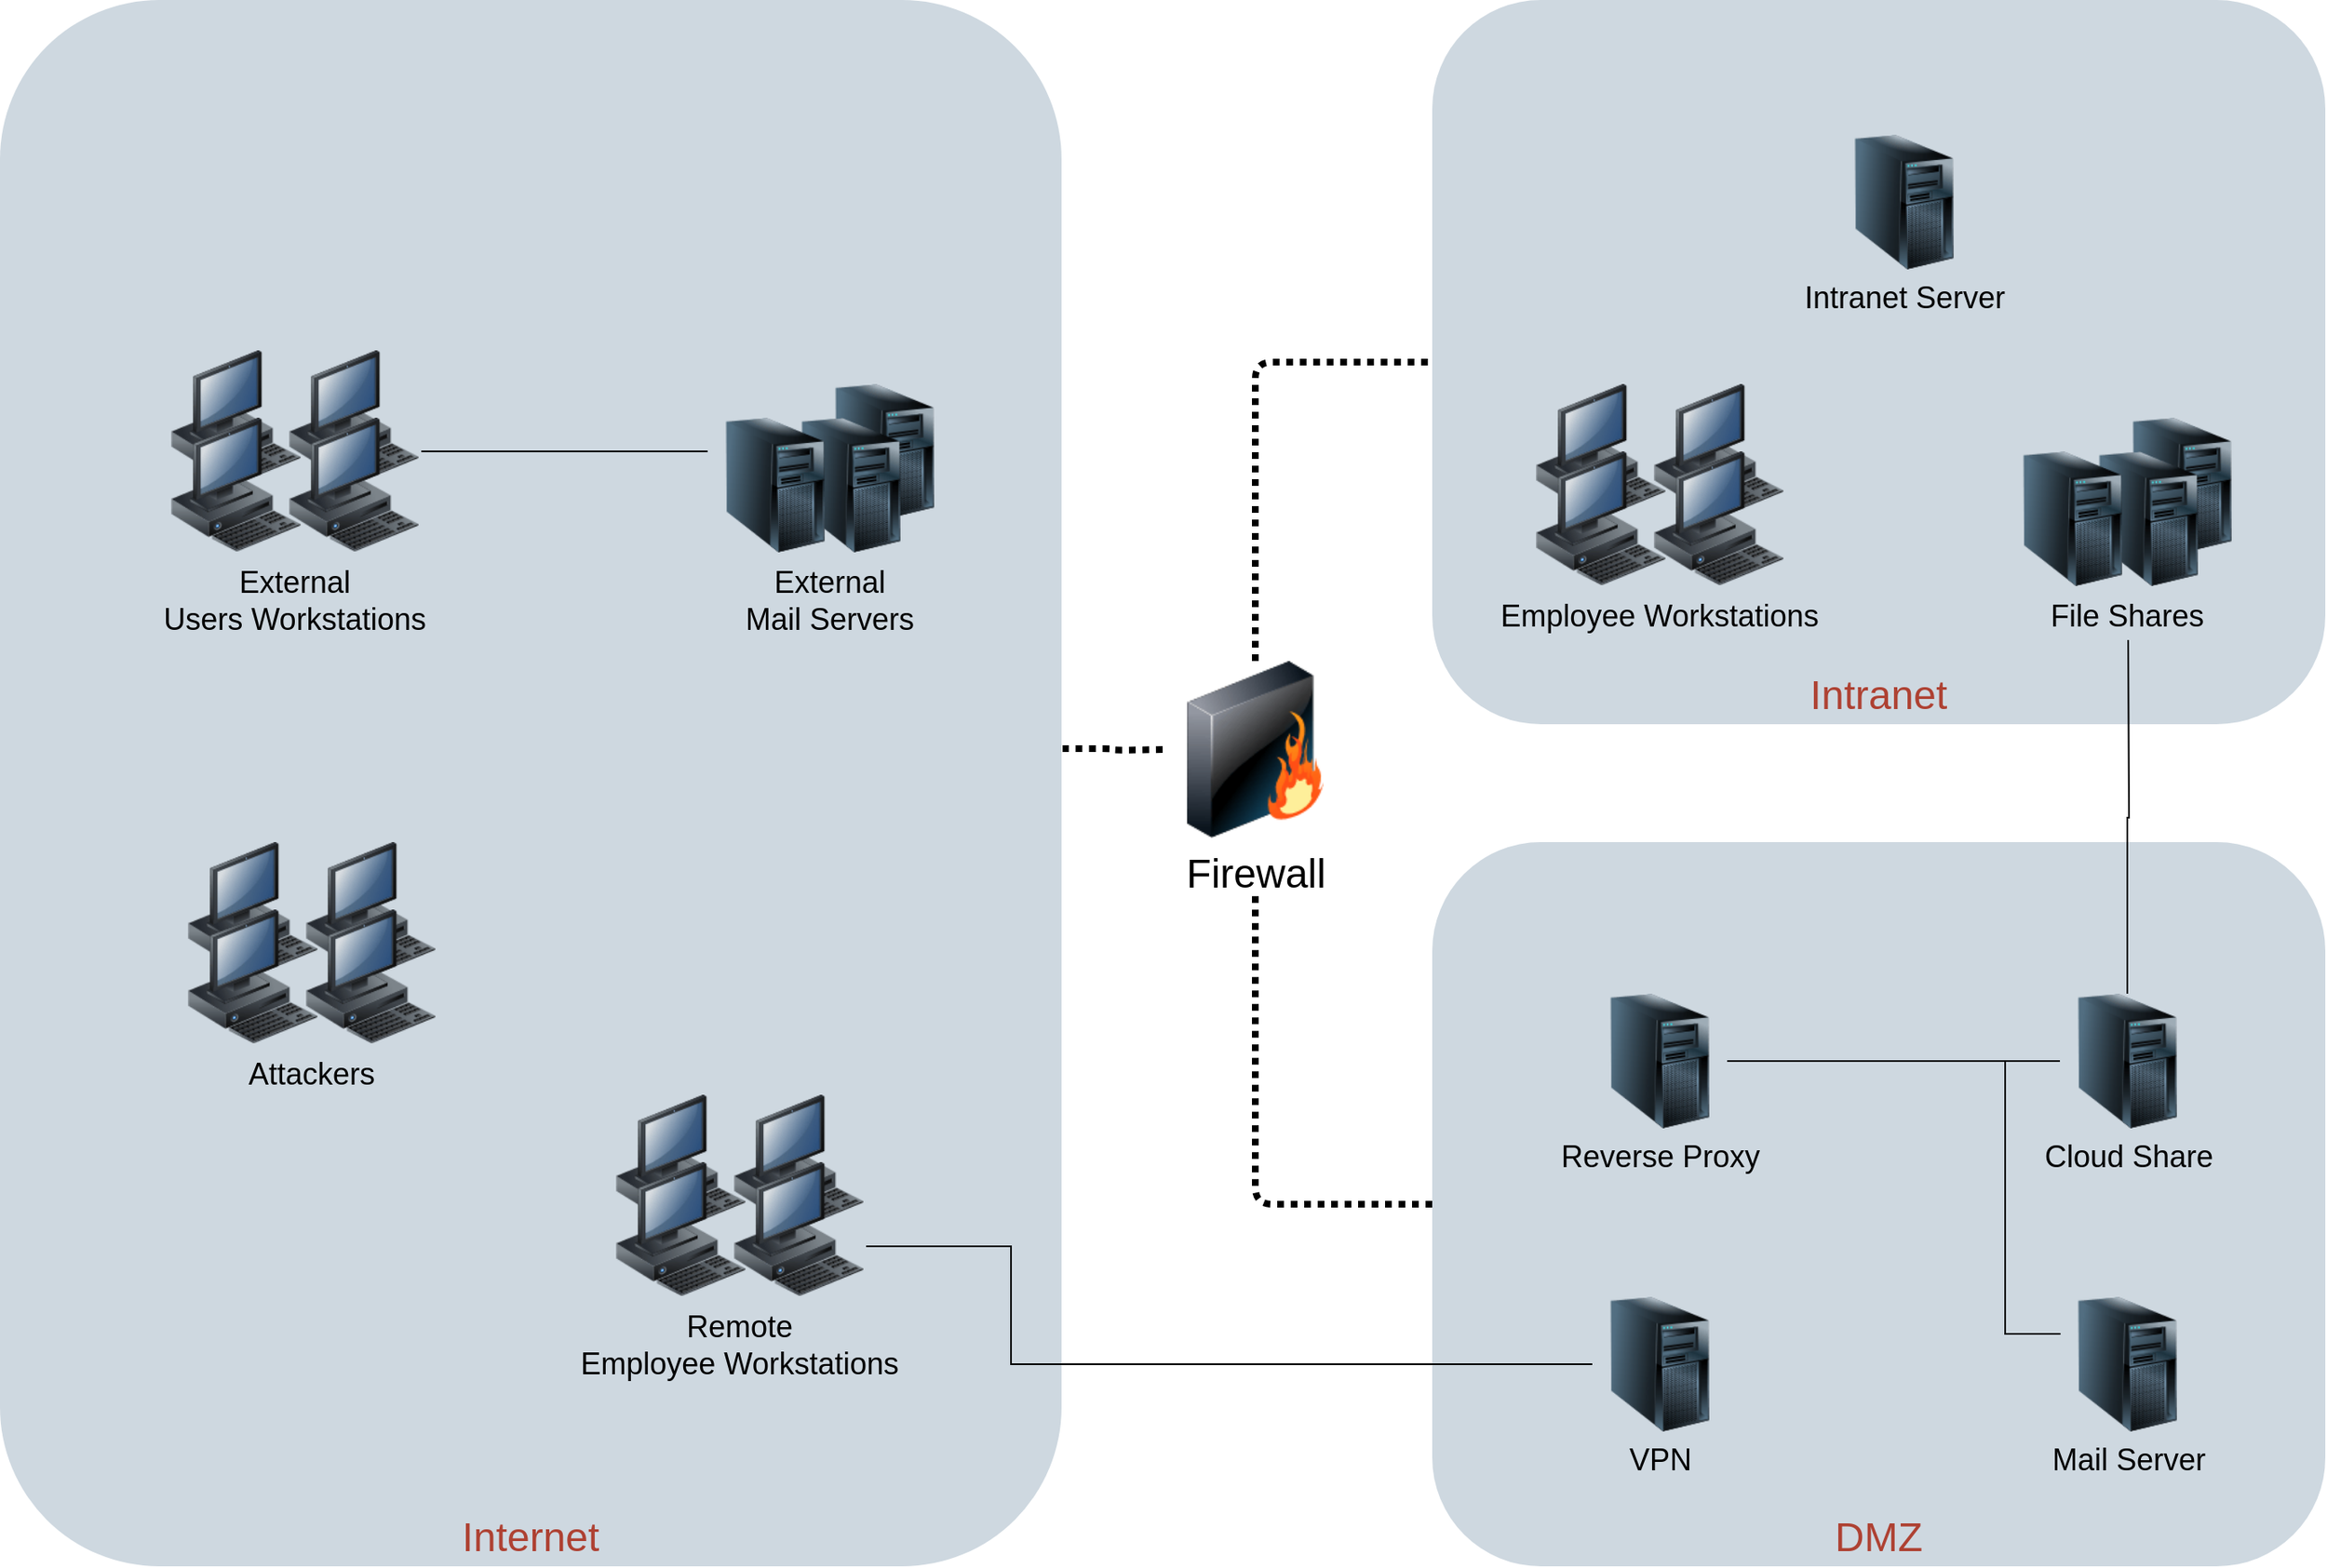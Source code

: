 <mxfile version="14.4.8" type="device"><diagram id="a45cf8ec-cd66-6f27-3ac3-be6e809c9e4a" name="Page-1"><mxGraphModel dx="1413" dy="732" grid="1" gridSize="18" guides="1" tooltips="1" connect="1" arrows="1" fold="1" page="1" pageScale="1" pageWidth="827" pageHeight="1169" background="#ffffff" math="0" shadow="0"><root><mxCell id="0"/><mxCell id="1" parent="0"/><mxCell id="o4shEnJ2pu0VKD7Kqvv9-223" value="DMZ" style="rounded=1;whiteSpace=wrap;html=1;shadow=0;strokeColor=none;fillColor=#BAC8D3;gradientColor=none;fontSize=24;fontColor=#AE4132;verticalAlign=bottom;fontStyle=0;opacity=70;strokeWidth=3;" parent="1" vertex="1"><mxGeometry x="870" y="520" width="530" height="430" as="geometry"/></mxCell><mxCell id="o4shEnJ2pu0VKD7Kqvv9-173" value="Intranet" style="rounded=1;whiteSpace=wrap;html=1;shadow=0;strokeColor=none;fillColor=#BAC8D3;gradientColor=none;fontSize=24;fontColor=#AE4132;verticalAlign=bottom;fontStyle=0;opacity=70;strokeWidth=3;" parent="1" vertex="1"><mxGeometry x="870" y="20" width="530" height="430" as="geometry"/></mxCell><mxCell id="16" value="Internet" style="rounded=1;whiteSpace=wrap;html=1;shadow=0;strokeColor=none;fillColor=#BAC8D3;gradientColor=none;fontSize=24;fontColor=#AE4132;verticalAlign=bottom;fontStyle=0;opacity=70;strokeWidth=3;" parent="1" vertex="1"><mxGeometry x="20" y="20" width="630" height="930" as="geometry"/></mxCell><mxCell id="171" style="edgeStyle=orthogonalEdgeStyle;rounded=0;jumpStyle=none;html=1;exitX=0;exitY=0.5;entryX=0;entryY=0.5;shadow=0;labelBackgroundColor=none;startArrow=none;startFill=0;endArrow=classic;endFill=1;endSize=6;jettySize=auto;orthogonalLoop=1;strokeColor=#23445D;strokeWidth=2;fillColor=#F08705;fontFamily=Helvetica;fontSize=14;fontColor=#F08705;align=left;fontStyle=0" parent="1" edge="1"><mxGeometry relative="1" as="geometry"><mxPoint x="190" y="30.5" as="sourcePoint"/><mxPoint x="190" y="30.5" as="targetPoint"/></mxGeometry></mxCell><mxCell id="o4shEnJ2pu0VKD7Kqvv9-219" style="edgeStyle=orthogonalEdgeStyle;rounded=0;orthogonalLoop=1;jettySize=auto;html=1;startArrow=none;startFill=0;strokeWidth=1;fontSize=24;endArrow=none;endFill=0;" parent="1" source="o4shEnJ2pu0VKD7Kqvv9-175" target="o4shEnJ2pu0VKD7Kqvv9-177" edge="1"><mxGeometry relative="1" as="geometry"/></mxCell><mxCell id="o4shEnJ2pu0VKD7Kqvv9-220" style="edgeStyle=orthogonalEdgeStyle;rounded=0;orthogonalLoop=1;jettySize=auto;html=1;startArrow=none;startFill=0;strokeWidth=1;fontSize=24;endArrow=none;endFill=0;entryX=0.004;entryY=0.275;entryDx=0;entryDy=0;entryPerimeter=0;" parent="1" source="o4shEnJ2pu0VKD7Kqvv9-175" target="o4shEnJ2pu0VKD7Kqvv9-179" edge="1"><mxGeometry relative="1" as="geometry"><Array as="points"><mxPoint x="1210" y="650"/><mxPoint x="1210" y="812"/></Array></mxGeometry></mxCell><mxCell id="o4shEnJ2pu0VKD7Kqvv9-175" value="Reverse Proxy" style="image;image=img/lib/clip_art/computers/Server_Tower_128x128.png;labelBackgroundColor=none;fontSize=18;html=1;verticalAlign=top;horizontal=1;align=center;spacing=2;spacingRight=0;" parent="1" vertex="1"><mxGeometry x="965" y="610" width="80" height="80" as="geometry"/></mxCell><mxCell id="o4shEnJ2pu0VKD7Kqvv9-218" style="edgeStyle=orthogonalEdgeStyle;rounded=0;orthogonalLoop=1;jettySize=auto;html=1;strokeWidth=1;fontSize=24;startArrow=none;startFill=0;endArrow=none;endFill=0;exitX=0.5;exitY=0;exitDx=0;exitDy=0;" parent="1" source="o4shEnJ2pu0VKD7Kqvv9-177" edge="1"><mxGeometry relative="1" as="geometry"><mxPoint x="1283" y="400" as="targetPoint"/><Array as="points"/></mxGeometry></mxCell><mxCell id="o4shEnJ2pu0VKD7Kqvv9-177" value="Cloud Share" style="image;image=img/lib/clip_art/computers/Server_Tower_128x128.png;labelBackgroundColor=none;fontSize=18;html=1;verticalAlign=top;horizontal=1;align=center;spacing=2;spacingRight=0;" parent="1" vertex="1"><mxGeometry x="1242.5" y="610" width="80" height="80" as="geometry"/></mxCell><mxCell id="o4shEnJ2pu0VKD7Kqvv9-178" value="VPN" style="image;image=img/lib/clip_art/computers/Server_Tower_128x128.png;labelBackgroundColor=none;fontSize=18;html=1;verticalAlign=top;horizontal=1;align=center;spacing=2;spacingRight=0;" parent="1" vertex="1"><mxGeometry x="965" y="790" width="80" height="80" as="geometry"/></mxCell><mxCell id="o4shEnJ2pu0VKD7Kqvv9-179" value="Mail Server" style="image;image=img/lib/clip_art/computers/Server_Tower_128x128.png;labelBackgroundColor=none;fontSize=18;html=1;verticalAlign=top;horizontal=1;align=center;spacing=2;spacingRight=0;" parent="1" vertex="1"><mxGeometry x="1242.5" y="790" width="80" height="80" as="geometry"/></mxCell><mxCell id="o4shEnJ2pu0VKD7Kqvv9-180" value="Intranet Server" style="image;image=img/lib/clip_art/computers/Server_Tower_128x128.png;labelBackgroundColor=none;fontSize=18;html=1;verticalAlign=top;horizontal=1;align=center;spacing=2;spacingRight=0;" parent="1" vertex="1"><mxGeometry x="1110" y="100" width="80" height="80" as="geometry"/></mxCell><mxCell id="o4shEnJ2pu0VKD7Kqvv9-184" value="File Shares" style="group;labelPosition=center;verticalLabelPosition=bottom;align=center;verticalAlign=top;fontSize=18;" parent="1" vertex="1" connectable="0"><mxGeometry x="1210" y="268" width="145" height="100" as="geometry"/></mxCell><mxCell id="o4shEnJ2pu0VKD7Kqvv9-183" value="" style="image;html=1;image=img/lib/clip_art/computers/Server_Tower_128x128.png;labelBackgroundColor=none;" parent="o4shEnJ2pu0VKD7Kqvv9-184" vertex="1"><mxGeometry x="65" width="80" height="80" as="geometry"/></mxCell><mxCell id="o4shEnJ2pu0VKD7Kqvv9-182" value="" style="image;html=1;image=img/lib/clip_art/computers/Server_Tower_128x128.png;labelBackgroundColor=none;" parent="o4shEnJ2pu0VKD7Kqvv9-184" vertex="1"><mxGeometry x="45" y="20" width="80" height="80" as="geometry"/></mxCell><mxCell id="o4shEnJ2pu0VKD7Kqvv9-181" value="" style="image;html=1;image=img/lib/clip_art/computers/Server_Tower_128x128.png;labelBackgroundColor=none;" parent="o4shEnJ2pu0VKD7Kqvv9-184" vertex="1"><mxGeometry y="20" width="80" height="80" as="geometry"/></mxCell><mxCell id="o4shEnJ2pu0VKD7Kqvv9-189" value="Employee Workstations" style="group;fontSize=18;labelPosition=center;verticalLabelPosition=bottom;align=center;verticalAlign=top;" parent="1" vertex="1" connectable="0"><mxGeometry x="930" y="248" width="150" height="120" as="geometry"/></mxCell><mxCell id="o4shEnJ2pu0VKD7Kqvv9-185" value="" style="image;html=1;image=img/lib/clip_art/computers/Workstation_128x128.png;labelBackgroundColor=none;fontSize=18;" parent="o4shEnJ2pu0VKD7Kqvv9-189" vertex="1"><mxGeometry width="80" height="80" as="geometry"/></mxCell><mxCell id="o4shEnJ2pu0VKD7Kqvv9-186" value="" style="image;html=1;image=img/lib/clip_art/computers/Workstation_128x128.png;labelBackgroundColor=none;fontSize=18;" parent="o4shEnJ2pu0VKD7Kqvv9-189" vertex="1"><mxGeometry x="70" width="80" height="80" as="geometry"/></mxCell><mxCell id="o4shEnJ2pu0VKD7Kqvv9-187" value="" style="image;html=1;image=img/lib/clip_art/computers/Workstation_128x128.png;labelBackgroundColor=none;fontSize=18;" parent="o4shEnJ2pu0VKD7Kqvv9-189" vertex="1"><mxGeometry y="40" width="80" height="80" as="geometry"/></mxCell><mxCell id="o4shEnJ2pu0VKD7Kqvv9-188" value="" style="image;html=1;image=img/lib/clip_art/computers/Workstation_128x128.png;labelBackgroundColor=none;fontSize=18;" parent="o4shEnJ2pu0VKD7Kqvv9-189" vertex="1"><mxGeometry x="70" y="40" width="80" height="80" as="geometry"/></mxCell><mxCell id="o4shEnJ2pu0VKD7Kqvv9-190" value="Remote&#10;Employee Workstations" style="group;fontSize=18;labelPosition=center;verticalLabelPosition=bottom;align=center;verticalAlign=top;" parent="1" vertex="1" connectable="0"><mxGeometry x="384" y="670" width="150" height="120" as="geometry"/></mxCell><mxCell id="o4shEnJ2pu0VKD7Kqvv9-191" value="" style="image;html=1;image=img/lib/clip_art/computers/Workstation_128x128.png;labelBackgroundColor=none;fontSize=18;" parent="o4shEnJ2pu0VKD7Kqvv9-190" vertex="1"><mxGeometry width="80" height="80" as="geometry"/></mxCell><mxCell id="o4shEnJ2pu0VKD7Kqvv9-192" value="" style="image;html=1;image=img/lib/clip_art/computers/Workstation_128x128.png;labelBackgroundColor=none;fontSize=18;" parent="o4shEnJ2pu0VKD7Kqvv9-190" vertex="1"><mxGeometry x="70" width="80" height="80" as="geometry"/></mxCell><mxCell id="o4shEnJ2pu0VKD7Kqvv9-193" value="" style="image;html=1;image=img/lib/clip_art/computers/Workstation_128x128.png;labelBackgroundColor=none;fontSize=18;" parent="o4shEnJ2pu0VKD7Kqvv9-190" vertex="1"><mxGeometry y="40" width="80" height="80" as="geometry"/></mxCell><mxCell id="o4shEnJ2pu0VKD7Kqvv9-194" value="" style="image;html=1;image=img/lib/clip_art/computers/Workstation_128x128.png;labelBackgroundColor=none;fontSize=18;" parent="o4shEnJ2pu0VKD7Kqvv9-190" vertex="1"><mxGeometry x="70" y="40" width="80" height="80" as="geometry"/></mxCell><mxCell id="o4shEnJ2pu0VKD7Kqvv9-196" value="External&#10;Mail Servers" style="group;labelPosition=center;verticalLabelPosition=bottom;align=center;verticalAlign=top;fontSize=18;" parent="1" vertex="1" connectable="0"><mxGeometry x="440" y="248" width="145" height="100" as="geometry"/></mxCell><mxCell id="o4shEnJ2pu0VKD7Kqvv9-197" value="" style="image;html=1;image=img/lib/clip_art/computers/Server_Tower_128x128.png;labelBackgroundColor=none;" parent="o4shEnJ2pu0VKD7Kqvv9-196" vertex="1"><mxGeometry x="65" width="80" height="80" as="geometry"/></mxCell><mxCell id="o4shEnJ2pu0VKD7Kqvv9-198" value="" style="image;html=1;image=img/lib/clip_art/computers/Server_Tower_128x128.png;labelBackgroundColor=none;" parent="o4shEnJ2pu0VKD7Kqvv9-196" vertex="1"><mxGeometry x="45" y="20" width="80" height="80" as="geometry"/></mxCell><mxCell id="o4shEnJ2pu0VKD7Kqvv9-199" value="" style="image;html=1;image=img/lib/clip_art/computers/Server_Tower_128x128.png;labelBackgroundColor=none;" parent="o4shEnJ2pu0VKD7Kqvv9-196" vertex="1"><mxGeometry y="20" width="80" height="80" as="geometry"/></mxCell><mxCell id="o4shEnJ2pu0VKD7Kqvv9-201" value="External&#10;Users Workstations" style="group;fontSize=18;labelPosition=center;verticalLabelPosition=bottom;align=center;verticalAlign=top;" parent="1" vertex="1" connectable="0"><mxGeometry x="120" y="228" width="150" height="120" as="geometry"/></mxCell><mxCell id="o4shEnJ2pu0VKD7Kqvv9-202" value="" style="image;html=1;image=img/lib/clip_art/computers/Workstation_128x128.png;labelBackgroundColor=none;fontSize=18;" parent="o4shEnJ2pu0VKD7Kqvv9-201" vertex="1"><mxGeometry width="80" height="80" as="geometry"/></mxCell><mxCell id="o4shEnJ2pu0VKD7Kqvv9-203" value="" style="image;html=1;image=img/lib/clip_art/computers/Workstation_128x128.png;labelBackgroundColor=none;fontSize=18;" parent="o4shEnJ2pu0VKD7Kqvv9-201" vertex="1"><mxGeometry x="70" width="80" height="80" as="geometry"/></mxCell><mxCell id="o4shEnJ2pu0VKD7Kqvv9-204" value="" style="image;html=1;image=img/lib/clip_art/computers/Workstation_128x128.png;labelBackgroundColor=none;fontSize=18;" parent="o4shEnJ2pu0VKD7Kqvv9-201" vertex="1"><mxGeometry y="40" width="80" height="80" as="geometry"/></mxCell><mxCell id="o4shEnJ2pu0VKD7Kqvv9-205" value="" style="image;html=1;image=img/lib/clip_art/computers/Workstation_128x128.png;labelBackgroundColor=none;fontSize=18;" parent="o4shEnJ2pu0VKD7Kqvv9-201" vertex="1"><mxGeometry x="70" y="40" width="80" height="80" as="geometry"/></mxCell><mxCell id="o4shEnJ2pu0VKD7Kqvv9-206" value="Attackers" style="group;fontSize=18;labelPosition=center;verticalLabelPosition=bottom;align=center;verticalAlign=top;" parent="1" vertex="1" connectable="0"><mxGeometry x="130" y="520" width="150" height="120" as="geometry"/></mxCell><mxCell id="o4shEnJ2pu0VKD7Kqvv9-207" value="" style="image;html=1;image=img/lib/clip_art/computers/Workstation_128x128.png;labelBackgroundColor=none;fontSize=18;" parent="o4shEnJ2pu0VKD7Kqvv9-206" vertex="1"><mxGeometry width="80" height="80" as="geometry"/></mxCell><mxCell id="o4shEnJ2pu0VKD7Kqvv9-208" value="" style="image;html=1;image=img/lib/clip_art/computers/Workstation_128x128.png;labelBackgroundColor=none;fontSize=18;" parent="o4shEnJ2pu0VKD7Kqvv9-206" vertex="1"><mxGeometry x="70" width="80" height="80" as="geometry"/></mxCell><mxCell id="o4shEnJ2pu0VKD7Kqvv9-209" value="" style="image;html=1;image=img/lib/clip_art/computers/Workstation_128x128.png;labelBackgroundColor=none;fontSize=18;" parent="o4shEnJ2pu0VKD7Kqvv9-206" vertex="1"><mxGeometry y="40" width="80" height="80" as="geometry"/></mxCell><mxCell id="o4shEnJ2pu0VKD7Kqvv9-210" value="" style="image;html=1;image=img/lib/clip_art/computers/Workstation_128x128.png;labelBackgroundColor=none;fontSize=18;" parent="o4shEnJ2pu0VKD7Kqvv9-206" vertex="1"><mxGeometry x="70" y="40" width="80" height="80" as="geometry"/></mxCell><mxCell id="o4shEnJ2pu0VKD7Kqvv9-211" style="edgeStyle=orthogonalEdgeStyle;rounded=0;orthogonalLoop=1;jettySize=auto;html=1;entryX=0;entryY=0.25;entryDx=0;entryDy=0;fontSize=24;endArrow=none;endFill=0;exitX=1;exitY=0.25;exitDx=0;exitDy=0;" parent="1" source="o4shEnJ2pu0VKD7Kqvv9-205" target="o4shEnJ2pu0VKD7Kqvv9-199" edge="1"><mxGeometry relative="1" as="geometry"><mxPoint x="336" y="200" as="sourcePoint"/></mxGeometry></mxCell><mxCell id="o4shEnJ2pu0VKD7Kqvv9-212" value="Firewall" style="image;html=1;image=img/lib/clip_art/networking/Firewall_128x128.png;labelBackgroundColor=none;fontSize=24;labelPosition=center;verticalLabelPosition=bottom;align=center;verticalAlign=top;" parent="1" vertex="1"><mxGeometry x="710" y="412.5" width="110" height="105" as="geometry"/></mxCell><mxCell id="o4shEnJ2pu0VKD7Kqvv9-213" value="" style="endArrow=none;dashed=1;html=1;dashPattern=1 1;strokeWidth=4;fontSize=24;entryX=0;entryY=0.5;entryDx=0;entryDy=0;exitX=0.5;exitY=0;exitDx=0;exitDy=0;edgeStyle=orthogonalEdgeStyle;" parent="1" source="o4shEnJ2pu0VKD7Kqvv9-212" target="o4shEnJ2pu0VKD7Kqvv9-173" edge="1"><mxGeometry width="50" height="50" relative="1" as="geometry"><mxPoint x="710" y="470" as="sourcePoint"/><mxPoint x="760" y="420" as="targetPoint"/></mxGeometry></mxCell><mxCell id="o4shEnJ2pu0VKD7Kqvv9-214" value="" style="endArrow=none;dashed=1;html=1;strokeWidth=4;fontSize=24;exitX=0;exitY=0.5;exitDx=0;exitDy=0;edgeStyle=orthogonalEdgeStyle;dashPattern=1 1;" parent="1" source="o4shEnJ2pu0VKD7Kqvv9-223" edge="1"><mxGeometry width="50" height="50" relative="1" as="geometry"><mxPoint x="870" y="719" as="sourcePoint"/><mxPoint x="765" y="550" as="targetPoint"/><Array as="points"><mxPoint x="765" y="735"/></Array></mxGeometry></mxCell><mxCell id="o4shEnJ2pu0VKD7Kqvv9-215" value="" style="endArrow=none;dashed=1;html=1;strokeWidth=4;fontSize=24;entryX=1.001;entryY=0.478;entryDx=0;entryDy=0;edgeStyle=orthogonalEdgeStyle;dashPattern=1 1;entryPerimeter=0;" parent="1" target="16" edge="1"><mxGeometry width="50" height="50" relative="1" as="geometry"><mxPoint x="710" y="465" as="sourcePoint"/><mxPoint x="760" y="515.0" as="targetPoint"/></mxGeometry></mxCell><mxCell id="o4shEnJ2pu0VKD7Kqvv9-221" style="edgeStyle=orthogonalEdgeStyle;rounded=0;orthogonalLoop=1;jettySize=auto;html=1;startArrow=none;startFill=0;endArrow=none;endFill=0;strokeWidth=1;fontSize=24;" parent="1" source="o4shEnJ2pu0VKD7Kqvv9-194" target="o4shEnJ2pu0VKD7Kqvv9-178" edge="1"><mxGeometry relative="1" as="geometry"><Array as="points"><mxPoint x="620" y="760"/><mxPoint x="620" y="830"/></Array></mxGeometry></mxCell></root></mxGraphModel></diagram></mxfile>